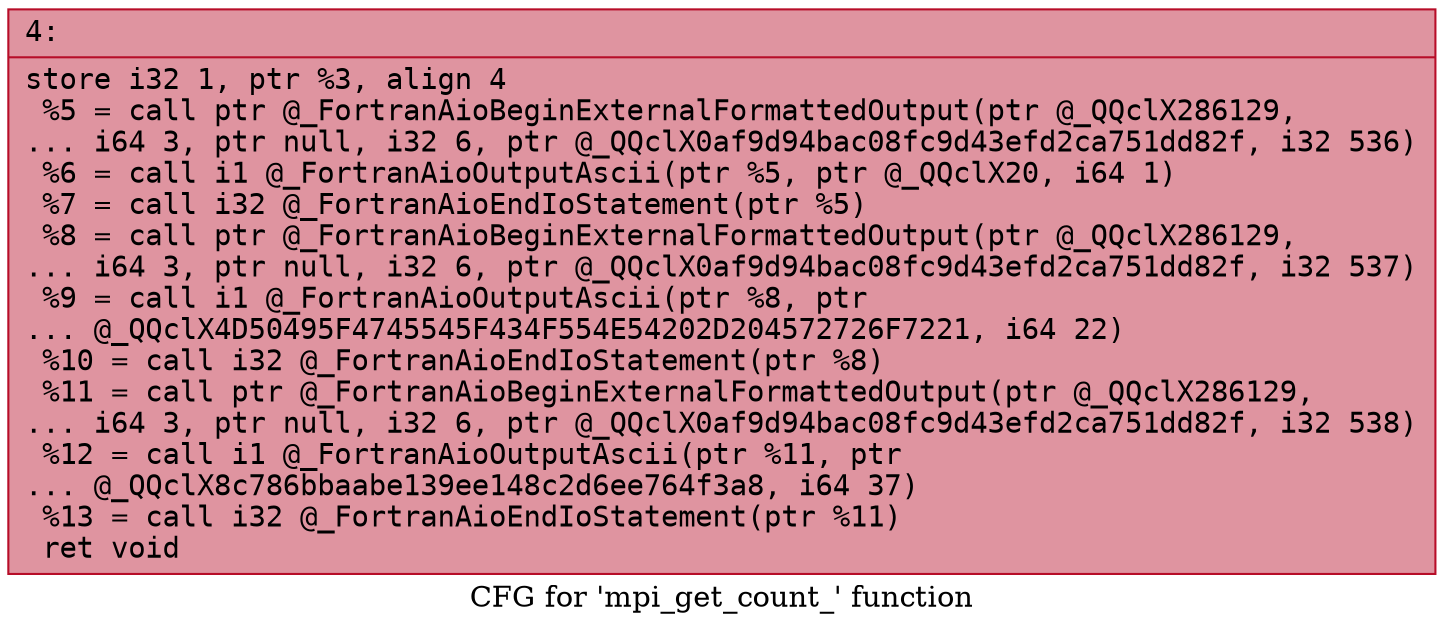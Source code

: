 digraph "CFG for 'mpi_get_count_' function" {
	label="CFG for 'mpi_get_count_' function";

	Node0x5560a31c4ae0 [shape=record,color="#b70d28ff", style=filled, fillcolor="#b70d2870" fontname="Courier",label="{4:\l|  store i32 1, ptr %3, align 4\l  %5 = call ptr @_FortranAioBeginExternalFormattedOutput(ptr @_QQclX286129,\l... i64 3, ptr null, i32 6, ptr @_QQclX0af9d94bac08fc9d43efd2ca751dd82f, i32 536)\l  %6 = call i1 @_FortranAioOutputAscii(ptr %5, ptr @_QQclX20, i64 1)\l  %7 = call i32 @_FortranAioEndIoStatement(ptr %5)\l  %8 = call ptr @_FortranAioBeginExternalFormattedOutput(ptr @_QQclX286129,\l... i64 3, ptr null, i32 6, ptr @_QQclX0af9d94bac08fc9d43efd2ca751dd82f, i32 537)\l  %9 = call i1 @_FortranAioOutputAscii(ptr %8, ptr\l... @_QQclX4D50495F4745545F434F554E54202D204572726F7221, i64 22)\l  %10 = call i32 @_FortranAioEndIoStatement(ptr %8)\l  %11 = call ptr @_FortranAioBeginExternalFormattedOutput(ptr @_QQclX286129,\l... i64 3, ptr null, i32 6, ptr @_QQclX0af9d94bac08fc9d43efd2ca751dd82f, i32 538)\l  %12 = call i1 @_FortranAioOutputAscii(ptr %11, ptr\l... @_QQclX8c786bbaabe139ee148c2d6ee764f3a8, i64 37)\l  %13 = call i32 @_FortranAioEndIoStatement(ptr %11)\l  ret void\l}"];
}
